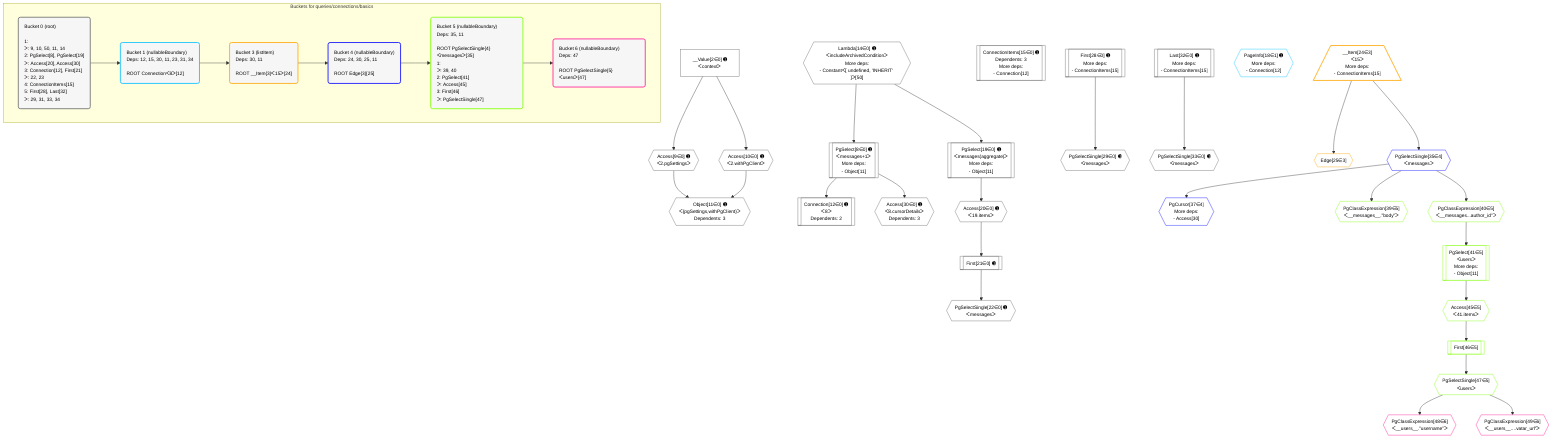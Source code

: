 %%{init: {'themeVariables': { 'fontSize': '12px'}}}%%
graph TD
    classDef path fill:#eee,stroke:#000,color:#000
    classDef plan fill:#fff,stroke-width:1px,color:#000
    classDef itemplan fill:#fff,stroke-width:2px,color:#000
    classDef unbatchedplan fill:#dff,stroke-width:1px,color:#000
    classDef sideeffectplan fill:#fcc,stroke-width:2px,color:#000
    classDef bucket fill:#f6f6f6,color:#000,stroke-width:2px,text-align:left

    subgraph "Buckets for queries/connections/basics"
    Bucket0("Bucket 0 (root)<br /><br />1: <br />ᐳ: 9, 10, 50, 11, 14<br />2: PgSelect[8], PgSelect[19]<br />ᐳ: Access[20], Access[30]<br />3: Connection[12], First[21]<br />ᐳ: 22, 23<br />4: ConnectionItems[15]<br />5: First[28], Last[32]<br />ᐳ: 29, 31, 33, 34"):::bucket
    Bucket1("Bucket 1 (nullableBoundary)<br />Deps: 12, 15, 30, 11, 23, 31, 34<br /><br />ROOT Connectionᐸ8ᐳ[12]"):::bucket
    Bucket3("Bucket 3 (listItem)<br />Deps: 30, 11<br /><br />ROOT __Item{3}ᐸ15ᐳ[24]"):::bucket
    Bucket4("Bucket 4 (nullableBoundary)<br />Deps: 24, 30, 25, 11<br /><br />ROOT Edge{3}[25]"):::bucket
    Bucket5("Bucket 5 (nullableBoundary)<br />Deps: 35, 11<br /><br />ROOT PgSelectSingle{4}ᐸmessagesᐳ[35]<br />1: <br />ᐳ: 39, 40<br />2: PgSelect[41]<br />ᐳ: Access[45]<br />3: First[46]<br />ᐳ: PgSelectSingle[47]"):::bucket
    Bucket6("Bucket 6 (nullableBoundary)<br />Deps: 47<br /><br />ROOT PgSelectSingle{5}ᐸusersᐳ[47]"):::bucket
    end
    Bucket0 --> Bucket1
    Bucket1 --> Bucket3
    Bucket3 --> Bucket4
    Bucket4 --> Bucket5
    Bucket5 --> Bucket6

    %% plan dependencies
    PgSelect8[["PgSelect[8∈0] ➊<br />ᐸmessages+1ᐳ<br />More deps:<br />- Object[11]"]]:::plan
    Lambda14{{"Lambda[14∈0] ➊<br />ᐸincludeArchivedConditionᐳ<br />More deps:<br />- Constantᐸ[ undefined, 'INHERIT' ]ᐳ[50]"}}:::plan
    Lambda14 --> PgSelect8
    Object11{{"Object[11∈0] ➊<br />ᐸ{pgSettings,withPgClient}ᐳ<br />Dependents: 3"}}:::plan
    Access9{{"Access[9∈0] ➊<br />ᐸ2.pgSettingsᐳ"}}:::plan
    Access10{{"Access[10∈0] ➊<br />ᐸ2.withPgClientᐳ"}}:::plan
    Access9 & Access10 --> Object11
    PgSelect19[["PgSelect[19∈0] ➊<br />ᐸmessages(aggregate)ᐳ<br />More deps:<br />- Object[11]"]]:::plan
    Lambda14 --> PgSelect19
    __Value2["__Value[2∈0] ➊<br />ᐸcontextᐳ"]:::plan
    __Value2 --> Access9
    __Value2 --> Access10
    Connection12[["Connection[12∈0] ➊<br />ᐸ8ᐳ<br />Dependents: 2"]]:::plan
    PgSelect8 --> Connection12
    ConnectionItems15[["ConnectionItems[15∈0] ➊<br />Dependents: 3<br />More deps:<br />- Connection[12]"]]:::plan
    Access20{{"Access[20∈0] ➊<br />ᐸ19.itemsᐳ"}}:::plan
    PgSelect19 --> Access20
    First21[["First[21∈0] ➊"]]:::plan
    Access20 --> First21
    PgSelectSingle22{{"PgSelectSingle[22∈0] ➊<br />ᐸmessagesᐳ"}}:::plan
    First21 --> PgSelectSingle22
    First28[["First[28∈0] ➊<br />More deps:<br />- ConnectionItems[15]"]]:::plan
    PgSelectSingle29{{"PgSelectSingle[29∈0] ➊<br />ᐸmessagesᐳ"}}:::plan
    First28 --> PgSelectSingle29
    Access30{{"Access[30∈0] ➊<br />ᐸ8.cursorDetailsᐳ<br />Dependents: 3"}}:::plan
    PgSelect8 --> Access30
    Last32[["Last[32∈0] ➊<br />More deps:<br />- ConnectionItems[15]"]]:::plan
    PgSelectSingle33{{"PgSelectSingle[33∈0] ➊<br />ᐸmessagesᐳ"}}:::plan
    Last32 --> PgSelectSingle33
    PageInfo18{{"PageInfo[18∈1] ➊<br />More deps:<br />- Connection[12]"}}:::plan
    __Item24[/"__Item[24∈3]<br />ᐸ15ᐳ<br />More deps:<br />- ConnectionItems[15]"\]:::itemplan
    Edge25{{"Edge[25∈3]"}}:::plan
    __Item24 --> Edge25
    PgCursor37{{"PgCursor[37∈4]<br />More deps:<br />- Access[30]"}}:::plan
    PgSelectSingle35{{"PgSelectSingle[35∈4]<br />ᐸmessagesᐳ"}}:::plan
    PgSelectSingle35 --> PgCursor37
    __Item24 --> PgSelectSingle35
    PgSelect41[["PgSelect[41∈5]<br />ᐸusersᐳ<br />More deps:<br />- Object[11]"]]:::plan
    PgClassExpression40{{"PgClassExpression[40∈5]<br />ᐸ__messages...author_id”ᐳ"}}:::plan
    PgClassExpression40 --> PgSelect41
    PgClassExpression39{{"PgClassExpression[39∈5]<br />ᐸ__messages__.”body”ᐳ"}}:::plan
    PgSelectSingle35 --> PgClassExpression39
    PgSelectSingle35 --> PgClassExpression40
    Access45{{"Access[45∈5]<br />ᐸ41.itemsᐳ"}}:::plan
    PgSelect41 --> Access45
    First46[["First[46∈5]"]]:::plan
    Access45 --> First46
    PgSelectSingle47{{"PgSelectSingle[47∈5]<br />ᐸusersᐳ"}}:::plan
    First46 --> PgSelectSingle47
    PgClassExpression48{{"PgClassExpression[48∈6]<br />ᐸ__users__.”username”ᐳ"}}:::plan
    PgSelectSingle47 --> PgClassExpression48
    PgClassExpression49{{"PgClassExpression[49∈6]<br />ᐸ__users__....vatar_url”ᐳ"}}:::plan
    PgSelectSingle47 --> PgClassExpression49

    %% define steps
    classDef bucket0 stroke:#696969
    class Bucket0,__Value2,PgSelect8,Access9,Access10,Object11,Connection12,Lambda14,ConnectionItems15,PgSelect19,Access20,First21,PgSelectSingle22,First28,PgSelectSingle29,Access30,Last32,PgSelectSingle33 bucket0
    classDef bucket1 stroke:#00bfff
    class Bucket1,PageInfo18 bucket1
    classDef bucket3 stroke:#ffa500
    class Bucket3,__Item24,Edge25 bucket3
    classDef bucket4 stroke:#0000ff
    class Bucket4,PgSelectSingle35,PgCursor37 bucket4
    classDef bucket5 stroke:#7fff00
    class Bucket5,PgClassExpression39,PgClassExpression40,PgSelect41,Access45,First46,PgSelectSingle47 bucket5
    classDef bucket6 stroke:#ff1493
    class Bucket6,PgClassExpression48,PgClassExpression49 bucket6